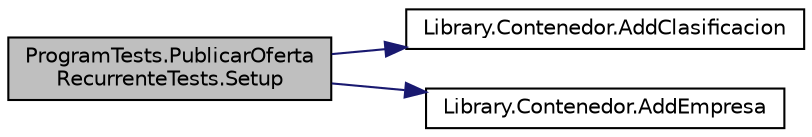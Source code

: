 digraph "ProgramTests.PublicarOfertaRecurrenteTests.Setup"
{
 // INTERACTIVE_SVG=YES
 // LATEX_PDF_SIZE
  edge [fontname="Helvetica",fontsize="10",labelfontname="Helvetica",labelfontsize="10"];
  node [fontname="Helvetica",fontsize="10",shape=record];
  rankdir="LR";
  Node1 [label="ProgramTests.PublicarOferta\lRecurrenteTests.Setup",height=0.2,width=0.4,color="black", fillcolor="grey75", style="filled", fontcolor="black",tooltip="Crea una instancia de clasificacion, de rubro, de contenedor, el handler a utilizar,..."];
  Node1 -> Node2 [color="midnightblue",fontsize="10",style="solid",fontname="Helvetica"];
  Node2 [label="Library.Contenedor.AddClasificacion",height=0.2,width=0.4,color="black", fillcolor="white", style="filled",URL="$classLibrary_1_1Contenedor.html#a1143db9074e7b8d9d38a659f29285fc1",tooltip="Añiade una clasificacion a la lista de clasificaciones."];
  Node1 -> Node3 [color="midnightblue",fontsize="10",style="solid",fontname="Helvetica"];
  Node3 [label="Library.Contenedor.AddEmpresa",height=0.2,width=0.4,color="black", fillcolor="white", style="filled",URL="$classLibrary_1_1Contenedor.html#a3ddfed6d67c0db5d29add4cdf606f14a",tooltip="Agrega una empresa al diccioanrio de empresas."];
}
